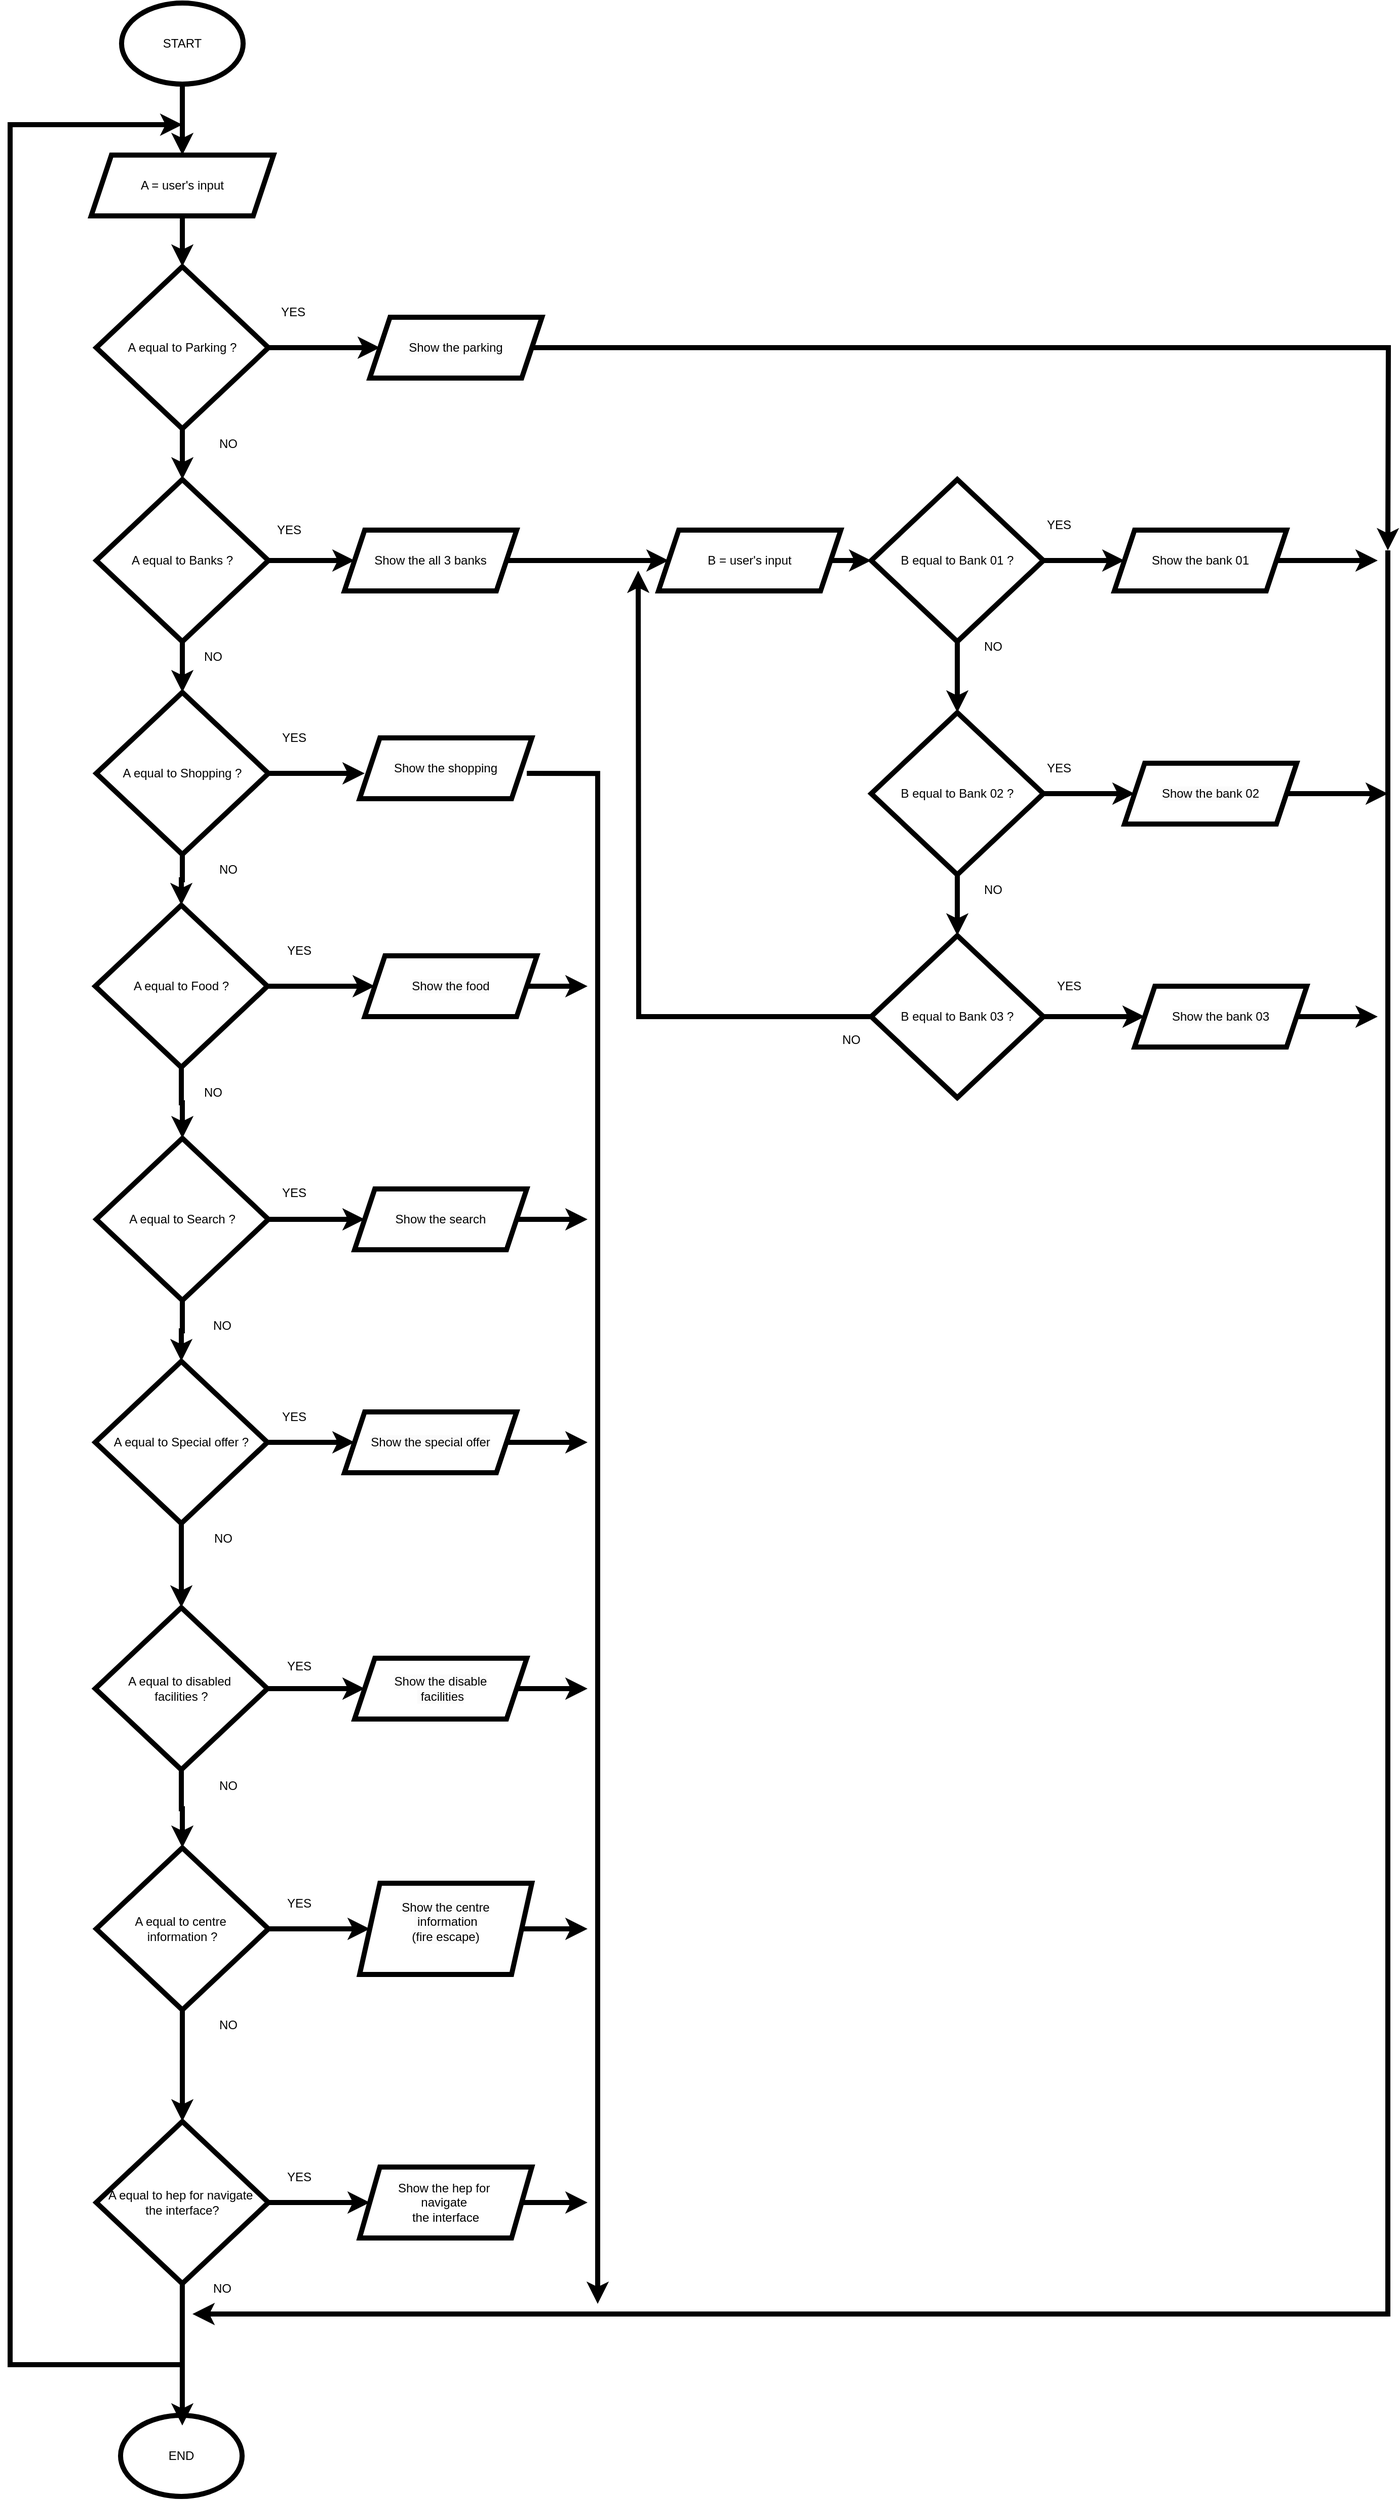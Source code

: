 <mxfile version="24.0.6" type="github">
  <diagram name="Page-1" id="54abHpsBx1MUxmCIntNi">
    <mxGraphModel dx="954" dy="647" grid="1" gridSize="10" guides="1" tooltips="1" connect="1" arrows="1" fold="1" page="1" pageScale="1" pageWidth="827" pageHeight="1169" background="none" math="0" shadow="0">
      <root>
        <mxCell id="0" />
        <mxCell id="1" parent="0" />
        <mxCell id="rprFtFXYVu3TwJJrtUgA-2" value="" style="edgeStyle=orthogonalEdgeStyle;rounded=0;orthogonalLoop=1;jettySize=auto;html=1;strokeWidth=5;" parent="1" source="0LEc49pKC0QH5-o2GT1_-1" target="rprFtFXYVu3TwJJrtUgA-1" edge="1">
          <mxGeometry relative="1" as="geometry" />
        </mxCell>
        <mxCell id="0LEc49pKC0QH5-o2GT1_-1" value="START" style="ellipse;whiteSpace=wrap;html=1;strokeWidth=5;" parent="1" vertex="1">
          <mxGeometry x="270" y="10" width="120" height="80" as="geometry" />
        </mxCell>
        <mxCell id="rprFtFXYVu3TwJJrtUgA-4" value="" style="edgeStyle=orthogonalEdgeStyle;rounded=0;orthogonalLoop=1;jettySize=auto;html=1;strokeWidth=5;" parent="1" source="rprFtFXYVu3TwJJrtUgA-1" target="rprFtFXYVu3TwJJrtUgA-3" edge="1">
          <mxGeometry relative="1" as="geometry" />
        </mxCell>
        <mxCell id="rprFtFXYVu3TwJJrtUgA-1" value="A = user&#39;s input" style="shape=parallelogram;perimeter=parallelogramPerimeter;whiteSpace=wrap;html=1;fixedSize=1;strokeWidth=5;" parent="1" vertex="1">
          <mxGeometry x="240" y="160" width="180" height="60" as="geometry" />
        </mxCell>
        <mxCell id="rprFtFXYVu3TwJJrtUgA-17" value="" style="edgeStyle=orthogonalEdgeStyle;rounded=0;orthogonalLoop=1;jettySize=auto;html=1;strokeWidth=5;" parent="1" source="rprFtFXYVu3TwJJrtUgA-3" target="rprFtFXYVu3TwJJrtUgA-5" edge="1">
          <mxGeometry relative="1" as="geometry" />
        </mxCell>
        <mxCell id="rprFtFXYVu3TwJJrtUgA-109" value="" style="edgeStyle=orthogonalEdgeStyle;rounded=0;orthogonalLoop=1;jettySize=auto;html=1;strokeWidth=5;" parent="1" source="rprFtFXYVu3TwJJrtUgA-3" target="rprFtFXYVu3TwJJrtUgA-108" edge="1">
          <mxGeometry relative="1" as="geometry" />
        </mxCell>
        <mxCell id="rprFtFXYVu3TwJJrtUgA-3" value="A equal to Parking ?" style="rhombus;whiteSpace=wrap;html=1;direction=west;strokeWidth=5;" parent="1" vertex="1">
          <mxGeometry x="245" y="270" width="170" height="160" as="geometry" />
        </mxCell>
        <mxCell id="rprFtFXYVu3TwJJrtUgA-18" value="" style="edgeStyle=orthogonalEdgeStyle;rounded=0;orthogonalLoop=1;jettySize=auto;html=1;strokeWidth=5;" parent="1" source="rprFtFXYVu3TwJJrtUgA-5" target="rprFtFXYVu3TwJJrtUgA-6" edge="1">
          <mxGeometry relative="1" as="geometry" />
        </mxCell>
        <mxCell id="rprFtFXYVu3TwJJrtUgA-114" style="edgeStyle=orthogonalEdgeStyle;rounded=0;orthogonalLoop=1;jettySize=auto;html=1;entryX=0;entryY=0.5;entryDx=0;entryDy=0;strokeWidth=5;" parent="1" source="rprFtFXYVu3TwJJrtUgA-5" target="rprFtFXYVu3TwJJrtUgA-113" edge="1">
          <mxGeometry relative="1" as="geometry" />
        </mxCell>
        <mxCell id="rprFtFXYVu3TwJJrtUgA-5" value="A equal to Banks ?" style="rhombus;whiteSpace=wrap;html=1;direction=west;strokeWidth=5;" parent="1" vertex="1">
          <mxGeometry x="245" y="480" width="170" height="160" as="geometry" />
        </mxCell>
        <mxCell id="rprFtFXYVu3TwJJrtUgA-25" value="" style="edgeStyle=orthogonalEdgeStyle;rounded=0;orthogonalLoop=1;jettySize=auto;html=1;strokeWidth=5;" parent="1" source="rprFtFXYVu3TwJJrtUgA-6" target="rprFtFXYVu3TwJJrtUgA-7" edge="1">
          <mxGeometry relative="1" as="geometry" />
        </mxCell>
        <mxCell id="rprFtFXYVu3TwJJrtUgA-64" style="edgeStyle=orthogonalEdgeStyle;rounded=0;orthogonalLoop=1;jettySize=auto;html=1;entryX=0;entryY=0.5;entryDx=0;entryDy=0;strokeWidth=5;" parent="1" source="rprFtFXYVu3TwJJrtUgA-6" edge="1">
          <mxGeometry relative="1" as="geometry">
            <mxPoint x="510" y="770.0" as="targetPoint" />
          </mxGeometry>
        </mxCell>
        <mxCell id="rprFtFXYVu3TwJJrtUgA-6" value="A equal to Shopping ?" style="rhombus;whiteSpace=wrap;html=1;direction=west;strokeWidth=5;" parent="1" vertex="1">
          <mxGeometry x="245" y="690" width="170" height="160" as="geometry" />
        </mxCell>
        <mxCell id="rprFtFXYVu3TwJJrtUgA-31" value="" style="edgeStyle=orthogonalEdgeStyle;rounded=0;orthogonalLoop=1;jettySize=auto;html=1;strokeWidth=5;" parent="1" source="rprFtFXYVu3TwJJrtUgA-7" target="rprFtFXYVu3TwJJrtUgA-8" edge="1">
          <mxGeometry relative="1" as="geometry" />
        </mxCell>
        <mxCell id="rprFtFXYVu3TwJJrtUgA-123" value="" style="edgeStyle=orthogonalEdgeStyle;rounded=0;orthogonalLoop=1;jettySize=auto;html=1;strokeWidth=5;" parent="1" source="rprFtFXYVu3TwJJrtUgA-7" target="rprFtFXYVu3TwJJrtUgA-117" edge="1">
          <mxGeometry relative="1" as="geometry" />
        </mxCell>
        <mxCell id="rprFtFXYVu3TwJJrtUgA-7" value="A equal to Food ?" style="rhombus;whiteSpace=wrap;html=1;direction=west;strokeWidth=5;" parent="1" vertex="1">
          <mxGeometry x="244" y="900" width="170" height="160" as="geometry" />
        </mxCell>
        <mxCell id="rprFtFXYVu3TwJJrtUgA-30" style="edgeStyle=orthogonalEdgeStyle;rounded=0;orthogonalLoop=1;jettySize=auto;html=1;strokeWidth=5;" parent="1" source="rprFtFXYVu3TwJJrtUgA-8" target="rprFtFXYVu3TwJJrtUgA-9" edge="1">
          <mxGeometry relative="1" as="geometry" />
        </mxCell>
        <mxCell id="rprFtFXYVu3TwJJrtUgA-125" style="edgeStyle=orthogonalEdgeStyle;rounded=0;orthogonalLoop=1;jettySize=auto;html=1;entryX=0;entryY=0.5;entryDx=0;entryDy=0;strokeWidth=5;" parent="1" source="rprFtFXYVu3TwJJrtUgA-8" target="rprFtFXYVu3TwJJrtUgA-118" edge="1">
          <mxGeometry relative="1" as="geometry" />
        </mxCell>
        <mxCell id="rprFtFXYVu3TwJJrtUgA-8" value="A equal to Search ?" style="rhombus;whiteSpace=wrap;html=1;direction=east;strokeWidth=5;" parent="1" vertex="1">
          <mxGeometry x="245" y="1130" width="170" height="160" as="geometry" />
        </mxCell>
        <mxCell id="rprFtFXYVu3TwJJrtUgA-26" value="" style="edgeStyle=orthogonalEdgeStyle;rounded=0;orthogonalLoop=1;jettySize=auto;html=1;strokeWidth=5;" parent="1" source="rprFtFXYVu3TwJJrtUgA-9" target="rprFtFXYVu3TwJJrtUgA-10" edge="1">
          <mxGeometry relative="1" as="geometry" />
        </mxCell>
        <mxCell id="rprFtFXYVu3TwJJrtUgA-126" style="edgeStyle=orthogonalEdgeStyle;rounded=0;orthogonalLoop=1;jettySize=auto;html=1;entryX=0;entryY=0.5;entryDx=0;entryDy=0;strokeWidth=5;" parent="1" source="rprFtFXYVu3TwJJrtUgA-9" target="rprFtFXYVu3TwJJrtUgA-119" edge="1">
          <mxGeometry relative="1" as="geometry" />
        </mxCell>
        <mxCell id="rprFtFXYVu3TwJJrtUgA-9" value="A equal to Special offer ?" style="rhombus;whiteSpace=wrap;html=1;direction=west;strokeWidth=5;" parent="1" vertex="1">
          <mxGeometry x="244" y="1350" width="170" height="160" as="geometry" />
        </mxCell>
        <mxCell id="rprFtFXYVu3TwJJrtUgA-27" value="" style="edgeStyle=orthogonalEdgeStyle;rounded=0;orthogonalLoop=1;jettySize=auto;html=1;strokeWidth=5;" parent="1" source="rprFtFXYVu3TwJJrtUgA-10" target="rprFtFXYVu3TwJJrtUgA-11" edge="1">
          <mxGeometry relative="1" as="geometry" />
        </mxCell>
        <mxCell id="rprFtFXYVu3TwJJrtUgA-127" style="edgeStyle=orthogonalEdgeStyle;rounded=0;orthogonalLoop=1;jettySize=auto;html=1;entryX=0;entryY=0.5;entryDx=0;entryDy=0;strokeWidth=5;" parent="1" source="rprFtFXYVu3TwJJrtUgA-10" target="rprFtFXYVu3TwJJrtUgA-120" edge="1">
          <mxGeometry relative="1" as="geometry" />
        </mxCell>
        <mxCell id="rprFtFXYVu3TwJJrtUgA-10" value="A equal to disabled&amp;nbsp;&lt;div&gt;facilities ?&lt;/div&gt;" style="rhombus;whiteSpace=wrap;html=1;direction=west;strokeWidth=5;" parent="1" vertex="1">
          <mxGeometry x="244" y="1593" width="170" height="160" as="geometry" />
        </mxCell>
        <mxCell id="rprFtFXYVu3TwJJrtUgA-28" value="" style="edgeStyle=orthogonalEdgeStyle;rounded=0;orthogonalLoop=1;jettySize=auto;html=1;strokeWidth=5;" parent="1" source="rprFtFXYVu3TwJJrtUgA-11" target="rprFtFXYVu3TwJJrtUgA-12" edge="1">
          <mxGeometry relative="1" as="geometry" />
        </mxCell>
        <mxCell id="rprFtFXYVu3TwJJrtUgA-128" style="edgeStyle=orthogonalEdgeStyle;rounded=0;orthogonalLoop=1;jettySize=auto;html=1;entryX=0;entryY=0.5;entryDx=0;entryDy=0;strokeWidth=5;" parent="1" source="rprFtFXYVu3TwJJrtUgA-11" target="rprFtFXYVu3TwJJrtUgA-121" edge="1">
          <mxGeometry relative="1" as="geometry" />
        </mxCell>
        <mxCell id="rprFtFXYVu3TwJJrtUgA-11" value="A equal to centre&amp;nbsp;&lt;div&gt;information ?&lt;/div&gt;" style="rhombus;whiteSpace=wrap;html=1;direction=west;strokeWidth=5;" parent="1" vertex="1">
          <mxGeometry x="245" y="1830" width="170" height="160" as="geometry" />
        </mxCell>
        <mxCell id="rprFtFXYVu3TwJJrtUgA-129" style="edgeStyle=orthogonalEdgeStyle;rounded=0;orthogonalLoop=1;jettySize=auto;html=1;entryX=0;entryY=0.5;entryDx=0;entryDy=0;strokeWidth=5;" parent="1" source="rprFtFXYVu3TwJJrtUgA-12" target="rprFtFXYVu3TwJJrtUgA-122" edge="1">
          <mxGeometry relative="1" as="geometry" />
        </mxCell>
        <mxCell id="rprFtFXYVu3TwJJrtUgA-12" value="A equal to hep for navigate&amp;nbsp;&lt;div&gt;the interface?&lt;/div&gt;" style="rhombus;whiteSpace=wrap;html=1;direction=west;strokeWidth=5;" parent="1" vertex="1">
          <mxGeometry x="245" y="2100" width="170" height="160" as="geometry" />
        </mxCell>
        <mxCell id="rprFtFXYVu3TwJJrtUgA-15" value="YES" style="text;html=1;align=center;verticalAlign=middle;resizable=0;points=[];autosize=1;strokeColor=none;fillColor=none;strokeWidth=5;" parent="1" vertex="1">
          <mxGeometry x="410" y="515" width="50" height="30" as="geometry" />
        </mxCell>
        <mxCell id="rprFtFXYVu3TwJJrtUgA-16" value="YES" style="text;html=1;align=center;verticalAlign=middle;resizable=0;points=[];autosize=1;strokeColor=none;fillColor=none;strokeWidth=5;" parent="1" vertex="1">
          <mxGeometry x="415" y="720" width="50" height="30" as="geometry" />
        </mxCell>
        <mxCell id="rprFtFXYVu3TwJJrtUgA-19" value="NO" style="text;html=1;align=center;verticalAlign=middle;resizable=0;points=[];autosize=1;strokeColor=none;fillColor=none;strokeWidth=5;" parent="1" vertex="1">
          <mxGeometry x="355" y="430" width="40" height="30" as="geometry" />
        </mxCell>
        <mxCell id="rprFtFXYVu3TwJJrtUgA-20" value="YES" style="text;html=1;align=center;verticalAlign=middle;resizable=0;points=[];autosize=1;strokeColor=none;fillColor=none;strokeWidth=5;" parent="1" vertex="1">
          <mxGeometry x="414" y="300" width="50" height="30" as="geometry" />
        </mxCell>
        <mxCell id="rprFtFXYVu3TwJJrtUgA-33" value="" style="edgeStyle=orthogonalEdgeStyle;rounded=0;orthogonalLoop=1;jettySize=auto;html=1;strokeWidth=5;" parent="1" source="rprFtFXYVu3TwJJrtUgA-23" target="rprFtFXYVu3TwJJrtUgA-32" edge="1">
          <mxGeometry relative="1" as="geometry" />
        </mxCell>
        <mxCell id="rprFtFXYVu3TwJJrtUgA-23" value="B = user&#39;s input" style="shape=parallelogram;perimeter=parallelogramPerimeter;whiteSpace=wrap;html=1;fixedSize=1;strokeWidth=5;" parent="1" vertex="1">
          <mxGeometry x="800" y="530" width="180" height="60" as="geometry" />
        </mxCell>
        <mxCell id="rprFtFXYVu3TwJJrtUgA-36" value="" style="edgeStyle=orthogonalEdgeStyle;rounded=0;orthogonalLoop=1;jettySize=auto;html=1;strokeWidth=5;" parent="1" source="rprFtFXYVu3TwJJrtUgA-32" target="rprFtFXYVu3TwJJrtUgA-34" edge="1">
          <mxGeometry relative="1" as="geometry" />
        </mxCell>
        <mxCell id="rprFtFXYVu3TwJJrtUgA-140" style="edgeStyle=orthogonalEdgeStyle;rounded=0;orthogonalLoop=1;jettySize=auto;html=1;strokeWidth=5;" parent="1" source="rprFtFXYVu3TwJJrtUgA-32" target="rprFtFXYVu3TwJJrtUgA-137" edge="1">
          <mxGeometry relative="1" as="geometry" />
        </mxCell>
        <mxCell id="rprFtFXYVu3TwJJrtUgA-32" value="B equal to Bank 01 ?" style="rhombus;whiteSpace=wrap;html=1;direction=west;strokeWidth=5;" parent="1" vertex="1">
          <mxGeometry x="1010" y="480" width="170" height="160" as="geometry" />
        </mxCell>
        <mxCell id="rprFtFXYVu3TwJJrtUgA-37" value="" style="edgeStyle=orthogonalEdgeStyle;rounded=0;orthogonalLoop=1;jettySize=auto;html=1;strokeWidth=5;" parent="1" source="rprFtFXYVu3TwJJrtUgA-34" target="rprFtFXYVu3TwJJrtUgA-35" edge="1">
          <mxGeometry relative="1" as="geometry" />
        </mxCell>
        <mxCell id="rprFtFXYVu3TwJJrtUgA-142" style="edgeStyle=orthogonalEdgeStyle;rounded=0;orthogonalLoop=1;jettySize=auto;html=1;entryX=0;entryY=0.5;entryDx=0;entryDy=0;strokeWidth=5;" parent="1" source="rprFtFXYVu3TwJJrtUgA-34" target="rprFtFXYVu3TwJJrtUgA-138" edge="1">
          <mxGeometry relative="1" as="geometry" />
        </mxCell>
        <mxCell id="rprFtFXYVu3TwJJrtUgA-34" value="B equal to Bank 02 ?" style="rhombus;whiteSpace=wrap;html=1;direction=west;strokeWidth=5;" parent="1" vertex="1">
          <mxGeometry x="1010" y="710" width="170" height="160" as="geometry" />
        </mxCell>
        <mxCell id="rprFtFXYVu3TwJJrtUgA-62" style="edgeStyle=orthogonalEdgeStyle;rounded=0;orthogonalLoop=1;jettySize=auto;html=1;strokeWidth=5;" parent="1" source="rprFtFXYVu3TwJJrtUgA-35" edge="1">
          <mxGeometry relative="1" as="geometry">
            <mxPoint x="780" y="570" as="targetPoint" />
          </mxGeometry>
        </mxCell>
        <mxCell id="rprFtFXYVu3TwJJrtUgA-144" style="edgeStyle=orthogonalEdgeStyle;rounded=0;orthogonalLoop=1;jettySize=auto;html=1;entryX=0;entryY=0.5;entryDx=0;entryDy=0;strokeWidth=5;" parent="1" source="rprFtFXYVu3TwJJrtUgA-35" target="rprFtFXYVu3TwJJrtUgA-139" edge="1">
          <mxGeometry relative="1" as="geometry" />
        </mxCell>
        <mxCell id="rprFtFXYVu3TwJJrtUgA-35" value="B equal to Bank 03 ?" style="rhombus;whiteSpace=wrap;html=1;direction=west;strokeWidth=5;" parent="1" vertex="1">
          <mxGeometry x="1010" y="930" width="170" height="160" as="geometry" />
        </mxCell>
        <mxCell id="rprFtFXYVu3TwJJrtUgA-45" value="END" style="ellipse;whiteSpace=wrap;html=1;strokeWidth=5;" parent="1" vertex="1">
          <mxGeometry x="269" y="2390" width="120" height="80" as="geometry" />
        </mxCell>
        <mxCell id="rprFtFXYVu3TwJJrtUgA-53" style="edgeStyle=orthogonalEdgeStyle;rounded=0;orthogonalLoop=1;jettySize=auto;html=1;entryX=0.508;entryY=0.125;entryDx=0;entryDy=0;entryPerimeter=0;strokeWidth=5;" parent="1" source="rprFtFXYVu3TwJJrtUgA-12" target="rprFtFXYVu3TwJJrtUgA-45" edge="1">
          <mxGeometry relative="1" as="geometry" />
        </mxCell>
        <mxCell id="rprFtFXYVu3TwJJrtUgA-55" value="" style="endArrow=classic;html=1;rounded=0;strokeWidth=5;" parent="1" edge="1">
          <mxGeometry width="50" height="50" relative="1" as="geometry">
            <mxPoint x="330" y="2340" as="sourcePoint" />
            <mxPoint x="330" y="130" as="targetPoint" />
            <Array as="points">
              <mxPoint x="160" y="2340" />
              <mxPoint x="160" y="130" />
            </Array>
          </mxGeometry>
        </mxCell>
        <mxCell id="rprFtFXYVu3TwJJrtUgA-56" value="" style="endArrow=classic;html=1;rounded=0;strokeWidth=5;" parent="1" edge="1">
          <mxGeometry width="50" height="50" relative="1" as="geometry">
            <mxPoint x="1520" y="550" as="sourcePoint" />
            <mxPoint x="340" y="2290" as="targetPoint" />
            <Array as="points">
              <mxPoint x="1520" y="2290" />
            </Array>
          </mxGeometry>
        </mxCell>
        <mxCell id="rprFtFXYVu3TwJJrtUgA-77" style="edgeStyle=orthogonalEdgeStyle;rounded=0;orthogonalLoop=1;jettySize=auto;html=1;strokeWidth=5;" parent="1" edge="1">
          <mxGeometry relative="1" as="geometry">
            <mxPoint x="740" y="2280" as="targetPoint" />
            <mxPoint x="670" y="770.053" as="sourcePoint" />
            <Array as="points">
              <mxPoint x="740" y="770" />
              <mxPoint x="740" y="2280" />
            </Array>
          </mxGeometry>
        </mxCell>
        <mxCell id="rprFtFXYVu3TwJJrtUgA-87" value="YES" style="text;html=1;align=center;verticalAlign=middle;resizable=0;points=[];autosize=1;strokeColor=none;fillColor=none;strokeWidth=5;" parent="1" vertex="1">
          <mxGeometry x="420" y="930" width="50" height="30" as="geometry" />
        </mxCell>
        <mxCell id="rprFtFXYVu3TwJJrtUgA-88" value="YES" style="text;html=1;align=center;verticalAlign=middle;resizable=0;points=[];autosize=1;strokeColor=none;fillColor=none;strokeWidth=5;" parent="1" vertex="1">
          <mxGeometry x="415" y="1169" width="50" height="30" as="geometry" />
        </mxCell>
        <mxCell id="rprFtFXYVu3TwJJrtUgA-89" value="YES" style="text;html=1;align=center;verticalAlign=middle;resizable=0;points=[];autosize=1;strokeColor=none;fillColor=none;strokeWidth=5;" parent="1" vertex="1">
          <mxGeometry x="415" y="1390" width="50" height="30" as="geometry" />
        </mxCell>
        <mxCell id="rprFtFXYVu3TwJJrtUgA-90" value="YES" style="text;html=1;align=center;verticalAlign=middle;resizable=0;points=[];autosize=1;strokeColor=none;fillColor=none;strokeWidth=5;" parent="1" vertex="1">
          <mxGeometry x="420" y="1635.5" width="50" height="30" as="geometry" />
        </mxCell>
        <mxCell id="rprFtFXYVu3TwJJrtUgA-91" value="YES" style="text;html=1;align=center;verticalAlign=middle;resizable=0;points=[];autosize=1;strokeColor=none;fillColor=none;strokeWidth=5;" parent="1" vertex="1">
          <mxGeometry x="420" y="2140" width="50" height="30" as="geometry" />
        </mxCell>
        <mxCell id="rprFtFXYVu3TwJJrtUgA-92" value="YES" style="text;html=1;align=center;verticalAlign=middle;resizable=0;points=[];autosize=1;strokeColor=none;fillColor=none;strokeWidth=5;" parent="1" vertex="1">
          <mxGeometry x="420" y="1870" width="50" height="30" as="geometry" />
        </mxCell>
        <mxCell id="rprFtFXYVu3TwJJrtUgA-93" value="NO" style="text;html=1;align=center;verticalAlign=middle;resizable=0;points=[];autosize=1;strokeColor=none;fillColor=none;strokeWidth=5;" parent="1" vertex="1">
          <mxGeometry x="340" y="640" width="40" height="30" as="geometry" />
        </mxCell>
        <mxCell id="rprFtFXYVu3TwJJrtUgA-94" value="NO" style="text;html=1;align=center;verticalAlign=middle;resizable=0;points=[];autosize=1;strokeColor=none;fillColor=none;strokeWidth=5;" parent="1" vertex="1">
          <mxGeometry x="355" y="850" width="40" height="30" as="geometry" />
        </mxCell>
        <mxCell id="rprFtFXYVu3TwJJrtUgA-95" value="NO" style="text;html=1;align=center;verticalAlign=middle;resizable=0;points=[];autosize=1;strokeColor=none;fillColor=none;strokeWidth=5;" parent="1" vertex="1">
          <mxGeometry x="340" y="1070" width="40" height="30" as="geometry" />
        </mxCell>
        <mxCell id="rprFtFXYVu3TwJJrtUgA-96" value="NO" style="text;html=1;align=center;verticalAlign=middle;resizable=0;points=[];autosize=1;strokeColor=none;fillColor=none;strokeWidth=5;" parent="1" vertex="1">
          <mxGeometry x="349" y="1300" width="40" height="30" as="geometry" />
        </mxCell>
        <mxCell id="rprFtFXYVu3TwJJrtUgA-97" value="NO" style="text;html=1;align=center;verticalAlign=middle;resizable=0;points=[];autosize=1;strokeColor=none;fillColor=none;strokeWidth=5;" parent="1" vertex="1">
          <mxGeometry x="350" y="1510" width="40" height="30" as="geometry" />
        </mxCell>
        <mxCell id="rprFtFXYVu3TwJJrtUgA-98" value="NO" style="text;html=1;align=center;verticalAlign=middle;resizable=0;points=[];autosize=1;strokeColor=none;fillColor=none;strokeWidth=5;" parent="1" vertex="1">
          <mxGeometry x="355" y="1754" width="40" height="30" as="geometry" />
        </mxCell>
        <mxCell id="rprFtFXYVu3TwJJrtUgA-99" value="NO" style="text;html=1;align=center;verticalAlign=middle;resizable=0;points=[];autosize=1;strokeColor=none;fillColor=none;strokeWidth=5;" parent="1" vertex="1">
          <mxGeometry x="355" y="1990" width="40" height="30" as="geometry" />
        </mxCell>
        <mxCell id="rprFtFXYVu3TwJJrtUgA-100" value="NO" style="text;html=1;align=center;verticalAlign=middle;resizable=0;points=[];autosize=1;strokeColor=none;fillColor=none;strokeWidth=5;" parent="1" vertex="1">
          <mxGeometry x="349" y="2250" width="40" height="30" as="geometry" />
        </mxCell>
        <mxCell id="rprFtFXYVu3TwJJrtUgA-101" value="YES" style="text;html=1;align=center;verticalAlign=middle;resizable=0;points=[];autosize=1;strokeColor=none;fillColor=none;strokeWidth=5;" parent="1" vertex="1">
          <mxGeometry x="1170" y="510" width="50" height="30" as="geometry" />
        </mxCell>
        <mxCell id="rprFtFXYVu3TwJJrtUgA-102" value="YES" style="text;html=1;align=center;verticalAlign=middle;resizable=0;points=[];autosize=1;strokeColor=none;fillColor=none;strokeWidth=5;" parent="1" vertex="1">
          <mxGeometry x="1170" y="750" width="50" height="30" as="geometry" />
        </mxCell>
        <mxCell id="rprFtFXYVu3TwJJrtUgA-103" value="YES" style="text;html=1;align=center;verticalAlign=middle;resizable=0;points=[];autosize=1;strokeColor=none;fillColor=none;strokeWidth=5;" parent="1" vertex="1">
          <mxGeometry x="1180" y="965" width="50" height="30" as="geometry" />
        </mxCell>
        <mxCell id="rprFtFXYVu3TwJJrtUgA-104" value="NO" style="text;html=1;align=center;verticalAlign=middle;resizable=0;points=[];autosize=1;strokeColor=none;fillColor=none;strokeWidth=5;" parent="1" vertex="1">
          <mxGeometry x="1110" y="630" width="40" height="30" as="geometry" />
        </mxCell>
        <mxCell id="rprFtFXYVu3TwJJrtUgA-105" value="NO" style="text;html=1;align=center;verticalAlign=middle;resizable=0;points=[];autosize=1;strokeColor=none;fillColor=none;strokeWidth=5;" parent="1" vertex="1">
          <mxGeometry x="1110" y="870" width="40" height="30" as="geometry" />
        </mxCell>
        <mxCell id="rprFtFXYVu3TwJJrtUgA-106" value="NO" style="text;html=1;align=center;verticalAlign=middle;resizable=0;points=[];autosize=1;strokeColor=none;fillColor=none;strokeWidth=5;" parent="1" vertex="1">
          <mxGeometry x="970" y="1017.5" width="40" height="30" as="geometry" />
        </mxCell>
        <mxCell id="rprFtFXYVu3TwJJrtUgA-110" style="edgeStyle=orthogonalEdgeStyle;rounded=0;orthogonalLoop=1;jettySize=auto;html=1;strokeWidth=5;" parent="1" source="rprFtFXYVu3TwJJrtUgA-108" edge="1">
          <mxGeometry relative="1" as="geometry">
            <mxPoint x="1520" y="550" as="targetPoint" />
          </mxGeometry>
        </mxCell>
        <mxCell id="rprFtFXYVu3TwJJrtUgA-108" value="&lt;span style=&quot;caret-color: rgb(0, 0, 0); color: rgb(0, 0, 0); font-family: Helvetica; font-size: 12px; font-style: normal; font-variant-caps: normal; font-weight: 400; letter-spacing: normal; orphans: auto; text-align: center; text-indent: 0px; text-transform: none; white-space: normal; widows: auto; word-spacing: 0px; -webkit-text-stroke-width: 0px; background-color: rgb(251, 251, 251); text-decoration: none; display: inline !important; float: none;&quot;&gt;Show the parking&lt;/span&gt;" style="shape=parallelogram;perimeter=parallelogramPerimeter;whiteSpace=wrap;html=1;fixedSize=1;strokeWidth=5;" parent="1" vertex="1">
          <mxGeometry x="515" y="320" width="170" height="60" as="geometry" />
        </mxCell>
        <mxCell id="rprFtFXYVu3TwJJrtUgA-115" style="edgeStyle=orthogonalEdgeStyle;rounded=0;orthogonalLoop=1;jettySize=auto;html=1;entryX=0;entryY=0.5;entryDx=0;entryDy=0;strokeWidth=5;" parent="1" source="rprFtFXYVu3TwJJrtUgA-113" target="rprFtFXYVu3TwJJrtUgA-23" edge="1">
          <mxGeometry relative="1" as="geometry" />
        </mxCell>
        <mxCell id="rprFtFXYVu3TwJJrtUgA-113" value="&lt;span style=&quot;caret-color: rgb(0, 0, 0); color: rgb(0, 0, 0); font-family: Helvetica; font-size: 12px; font-style: normal; font-variant-caps: normal; font-weight: 400; letter-spacing: normal; orphans: auto; text-align: center; text-indent: 0px; text-transform: none; white-space: normal; widows: auto; word-spacing: 0px; -webkit-text-stroke-width: 0px; background-color: rgb(251, 251, 251); text-decoration: none; display: inline !important; float: none;&quot;&gt;Show the all 3 banks&lt;/span&gt;" style="shape=parallelogram;perimeter=parallelogramPerimeter;whiteSpace=wrap;html=1;fixedSize=1;strokeWidth=5;" parent="1" vertex="1">
          <mxGeometry x="490" y="530" width="170" height="60" as="geometry" />
        </mxCell>
        <mxCell id="rprFtFXYVu3TwJJrtUgA-116" value="&lt;span style=&quot;caret-color: rgb(0, 0, 0); color: rgb(0, 0, 0); font-family: Helvetica; font-size: 12px; font-style: normal; font-variant-caps: normal; font-weight: 400; letter-spacing: normal; orphans: auto; text-align: center; text-indent: 0px; text-transform: none; white-space: normal; widows: auto; word-spacing: 0px; -webkit-text-stroke-width: 0px; background-color: rgb(251, 251, 251); text-decoration: none; display: inline !important; float: none;&quot;&gt;Show the shopping&lt;/span&gt;" style="shape=parallelogram;perimeter=parallelogramPerimeter;whiteSpace=wrap;html=1;fixedSize=1;strokeWidth=5;" parent="1" vertex="1">
          <mxGeometry x="505" y="735" width="170" height="60" as="geometry" />
        </mxCell>
        <mxCell id="rprFtFXYVu3TwJJrtUgA-124" style="edgeStyle=orthogonalEdgeStyle;rounded=0;orthogonalLoop=1;jettySize=auto;html=1;strokeWidth=5;" parent="1" source="rprFtFXYVu3TwJJrtUgA-117" edge="1">
          <mxGeometry relative="1" as="geometry">
            <mxPoint x="730" y="980" as="targetPoint" />
          </mxGeometry>
        </mxCell>
        <mxCell id="rprFtFXYVu3TwJJrtUgA-117" value="&lt;span style=&quot;caret-color: rgb(0, 0, 0); color: rgb(0, 0, 0); font-family: Helvetica; font-size: 12px; font-style: normal; font-variant-caps: normal; font-weight: 400; letter-spacing: normal; orphans: auto; text-align: center; text-indent: 0px; text-transform: none; white-space: normal; widows: auto; word-spacing: 0px; -webkit-text-stroke-width: 0px; background-color: rgb(251, 251, 251); text-decoration: none; display: inline !important; float: none;&quot;&gt;Show the food&lt;/span&gt;" style="shape=parallelogram;perimeter=parallelogramPerimeter;whiteSpace=wrap;html=1;fixedSize=1;strokeWidth=5;" parent="1" vertex="1">
          <mxGeometry x="510" y="950" width="170" height="60" as="geometry" />
        </mxCell>
        <mxCell id="rprFtFXYVu3TwJJrtUgA-130" style="edgeStyle=orthogonalEdgeStyle;rounded=0;orthogonalLoop=1;jettySize=auto;html=1;strokeWidth=5;" parent="1" source="rprFtFXYVu3TwJJrtUgA-118" edge="1">
          <mxGeometry relative="1" as="geometry">
            <mxPoint x="730" y="1210" as="targetPoint" />
          </mxGeometry>
        </mxCell>
        <mxCell id="rprFtFXYVu3TwJJrtUgA-118" value="&lt;span style=&quot;caret-color: rgb(0, 0, 0); color: rgb(0, 0, 0); font-family: Helvetica; font-size: 12px; font-style: normal; font-variant-caps: normal; font-weight: 400; letter-spacing: normal; orphans: auto; text-align: center; text-indent: 0px; text-transform: none; white-space: normal; widows: auto; word-spacing: 0px; -webkit-text-stroke-width: 0px; background-color: rgb(251, 251, 251); text-decoration: none; display: inline !important; float: none;&quot;&gt;Show the search&lt;/span&gt;" style="shape=parallelogram;perimeter=parallelogramPerimeter;whiteSpace=wrap;html=1;fixedSize=1;strokeWidth=5;" parent="1" vertex="1">
          <mxGeometry x="500" y="1180" width="170" height="60" as="geometry" />
        </mxCell>
        <mxCell id="rprFtFXYVu3TwJJrtUgA-131" style="edgeStyle=orthogonalEdgeStyle;rounded=0;orthogonalLoop=1;jettySize=auto;html=1;strokeWidth=5;" parent="1" source="rprFtFXYVu3TwJJrtUgA-119" edge="1">
          <mxGeometry relative="1" as="geometry">
            <mxPoint x="730" y="1430" as="targetPoint" />
          </mxGeometry>
        </mxCell>
        <mxCell id="rprFtFXYVu3TwJJrtUgA-119" value="&lt;span style=&quot;caret-color: rgb(0, 0, 0); color: rgb(0, 0, 0); font-family: Helvetica; font-size: 12px; font-style: normal; font-variant-caps: normal; font-weight: 400; letter-spacing: normal; orphans: auto; text-align: center; text-indent: 0px; text-transform: none; white-space: normal; widows: auto; word-spacing: 0px; -webkit-text-stroke-width: 0px; background-color: rgb(251, 251, 251); text-decoration: none; display: inline !important; float: none;&quot;&gt;Show the special offer&lt;/span&gt;" style="shape=parallelogram;perimeter=parallelogramPerimeter;whiteSpace=wrap;html=1;fixedSize=1;strokeWidth=5;" parent="1" vertex="1">
          <mxGeometry x="490" y="1400" width="170" height="60" as="geometry" />
        </mxCell>
        <mxCell id="rprFtFXYVu3TwJJrtUgA-132" style="edgeStyle=orthogonalEdgeStyle;rounded=0;orthogonalLoop=1;jettySize=auto;html=1;strokeWidth=5;" parent="1" source="rprFtFXYVu3TwJJrtUgA-120" edge="1">
          <mxGeometry relative="1" as="geometry">
            <mxPoint x="730" y="1673" as="targetPoint" />
          </mxGeometry>
        </mxCell>
        <mxCell id="rprFtFXYVu3TwJJrtUgA-120" value="&lt;span style=&quot;caret-color: rgb(0, 0, 0); color: rgb(0, 0, 0); font-family: Helvetica; font-size: 12px; font-style: normal; font-variant-caps: normal; font-weight: 400; letter-spacing: normal; orphans: auto; text-align: center; text-indent: 0px; text-transform: none; white-space: normal; widows: auto; word-spacing: 0px; -webkit-text-stroke-width: 0px; background-color: rgb(251, 251, 251); text-decoration: none; display: inline !important; float: none;&quot;&gt;Show the disable&lt;/span&gt;&lt;div&gt;&lt;span style=&quot;caret-color: rgb(0, 0, 0); color: rgb(0, 0, 0); font-family: Helvetica; font-size: 12px; font-style: normal; font-variant-caps: normal; font-weight: 400; letter-spacing: normal; orphans: auto; text-align: center; text-indent: 0px; text-transform: none; white-space: normal; widows: auto; word-spacing: 0px; -webkit-text-stroke-width: 0px; background-color: rgb(251, 251, 251); text-decoration: none; display: inline !important; float: none;&quot;&gt;&amp;nbsp;facilities&lt;/span&gt;&lt;/div&gt;" style="shape=parallelogram;perimeter=parallelogramPerimeter;whiteSpace=wrap;html=1;fixedSize=1;strokeWidth=5;" parent="1" vertex="1">
          <mxGeometry x="500" y="1643" width="170" height="60" as="geometry" />
        </mxCell>
        <mxCell id="rprFtFXYVu3TwJJrtUgA-133" style="edgeStyle=orthogonalEdgeStyle;rounded=0;orthogonalLoop=1;jettySize=auto;html=1;strokeWidth=5;" parent="1" source="rprFtFXYVu3TwJJrtUgA-121" edge="1">
          <mxGeometry relative="1" as="geometry">
            <mxPoint x="730" y="1910" as="targetPoint" />
          </mxGeometry>
        </mxCell>
        <mxCell id="rprFtFXYVu3TwJJrtUgA-121" value="&lt;span style=&quot;caret-color: rgb(0, 0, 0); color: rgb(0, 0, 0); font-family: Helvetica; font-size: 12px; font-style: normal; font-variant-caps: normal; font-weight: 400; letter-spacing: normal; orphans: auto; text-align: center; text-indent: 0px; text-transform: none; white-space: normal; widows: auto; word-spacing: 0px; -webkit-text-stroke-width: 0px; background-color: rgb(251, 251, 251); text-decoration: none; display: inline !important; float: none;&quot;&gt;Show the centre&lt;/span&gt;&lt;div&gt;&lt;span style=&quot;caret-color: rgb(0, 0, 0); color: rgb(0, 0, 0); font-family: Helvetica; font-size: 12px; font-style: normal; font-variant-caps: normal; font-weight: 400; letter-spacing: normal; orphans: auto; text-align: center; text-indent: 0px; text-transform: none; white-space: normal; widows: auto; word-spacing: 0px; -webkit-text-stroke-width: 0px; background-color: rgb(251, 251, 251); text-decoration: none; display: inline !important; float: none;&quot;&gt;&amp;nbsp;information&lt;/span&gt;&lt;/div&gt;&lt;div&gt;&lt;span style=&quot;caret-color: rgb(0, 0, 0); color: rgb(0, 0, 0); font-family: Helvetica; font-size: 12px; font-style: normal; font-variant-caps: normal; font-weight: 400; letter-spacing: normal; orphans: auto; text-align: center; text-indent: 0px; text-transform: none; white-space: normal; widows: auto; word-spacing: 0px; -webkit-text-stroke-width: 0px; background-color: rgb(251, 251, 251); text-decoration: none; display: inline !important; float: none;&quot;&gt;(fire escape)&lt;/span&gt;&lt;/div&gt;&lt;div&gt;&lt;span style=&quot;caret-color: rgb(0, 0, 0); color: rgb(0, 0, 0); font-family: Helvetica; font-size: 12px; font-style: normal; font-variant-caps: normal; font-weight: 400; letter-spacing: normal; orphans: auto; text-align: center; text-indent: 0px; text-transform: none; white-space: normal; widows: auto; word-spacing: 0px; -webkit-text-stroke-width: 0px; background-color: rgb(251, 251, 251); text-decoration: none; display: inline !important; float: none;&quot;&gt;&lt;br&gt;&lt;/span&gt;&lt;/div&gt;" style="shape=parallelogram;perimeter=parallelogramPerimeter;whiteSpace=wrap;html=1;fixedSize=1;strokeWidth=5;" parent="1" vertex="1">
          <mxGeometry x="505" y="1865" width="170" height="90" as="geometry" />
        </mxCell>
        <mxCell id="rprFtFXYVu3TwJJrtUgA-134" style="edgeStyle=orthogonalEdgeStyle;rounded=0;orthogonalLoop=1;jettySize=auto;html=1;strokeWidth=5;" parent="1" source="rprFtFXYVu3TwJJrtUgA-122" edge="1">
          <mxGeometry relative="1" as="geometry">
            <mxPoint x="730" y="2180" as="targetPoint" />
          </mxGeometry>
        </mxCell>
        <mxCell id="rprFtFXYVu3TwJJrtUgA-122" value="&lt;span style=&quot;caret-color: rgb(0, 0, 0); color: rgb(0, 0, 0); font-family: Helvetica; font-size: 12px; font-style: normal; font-variant-caps: normal; font-weight: 400; letter-spacing: normal; orphans: auto; text-align: center; text-indent: 0px; text-transform: none; white-space: normal; widows: auto; word-spacing: 0px; -webkit-text-stroke-width: 0px; background-color: rgb(251, 251, 251); text-decoration: none; display: inline !important; float: none;&quot;&gt;Show the&amp;nbsp;&lt;/span&gt;hep for&amp;nbsp;&lt;div&gt;navigate&amp;nbsp;&lt;div&gt;the interface&lt;/div&gt;&lt;/div&gt;" style="shape=parallelogram;perimeter=parallelogramPerimeter;whiteSpace=wrap;html=1;fixedSize=1;strokeWidth=5;" parent="1" vertex="1">
          <mxGeometry x="505" y="2145" width="170" height="70" as="geometry" />
        </mxCell>
        <mxCell id="rprFtFXYVu3TwJJrtUgA-141" style="edgeStyle=orthogonalEdgeStyle;rounded=0;orthogonalLoop=1;jettySize=auto;html=1;strokeWidth=5;" parent="1" source="rprFtFXYVu3TwJJrtUgA-137" edge="1">
          <mxGeometry relative="1" as="geometry">
            <mxPoint x="1510" y="560" as="targetPoint" />
          </mxGeometry>
        </mxCell>
        <mxCell id="rprFtFXYVu3TwJJrtUgA-137" value="&lt;span style=&quot;caret-color: rgb(0, 0, 0); color: rgb(0, 0, 0); font-family: Helvetica; font-size: 12px; font-style: normal; font-variant-caps: normal; font-weight: 400; letter-spacing: normal; orphans: auto; text-align: center; text-indent: 0px; text-transform: none; white-space: normal; widows: auto; word-spacing: 0px; -webkit-text-stroke-width: 0px; background-color: rgb(251, 251, 251); text-decoration: none; display: inline !important; float: none;&quot;&gt;Show the bank 01&lt;/span&gt;" style="shape=parallelogram;perimeter=parallelogramPerimeter;whiteSpace=wrap;html=1;fixedSize=1;strokeWidth=5;" parent="1" vertex="1">
          <mxGeometry x="1250" y="530" width="170" height="60" as="geometry" />
        </mxCell>
        <mxCell id="rprFtFXYVu3TwJJrtUgA-143" style="edgeStyle=orthogonalEdgeStyle;rounded=0;orthogonalLoop=1;jettySize=auto;html=1;strokeWidth=5;" parent="1" source="rprFtFXYVu3TwJJrtUgA-138" edge="1">
          <mxGeometry relative="1" as="geometry">
            <mxPoint x="1520" y="790" as="targetPoint" />
          </mxGeometry>
        </mxCell>
        <mxCell id="rprFtFXYVu3TwJJrtUgA-138" value="&lt;span style=&quot;caret-color: rgb(0, 0, 0); color: rgb(0, 0, 0); font-family: Helvetica; font-size: 12px; font-style: normal; font-variant-caps: normal; font-weight: 400; letter-spacing: normal; orphans: auto; text-align: center; text-indent: 0px; text-transform: none; white-space: normal; widows: auto; word-spacing: 0px; -webkit-text-stroke-width: 0px; background-color: rgb(251, 251, 251); text-decoration: none; display: inline !important; float: none;&quot;&gt;Show the bank 02&lt;/span&gt;" style="shape=parallelogram;perimeter=parallelogramPerimeter;whiteSpace=wrap;html=1;fixedSize=1;strokeWidth=5;" parent="1" vertex="1">
          <mxGeometry x="1260" y="760" width="170" height="60" as="geometry" />
        </mxCell>
        <mxCell id="rprFtFXYVu3TwJJrtUgA-145" style="edgeStyle=orthogonalEdgeStyle;rounded=0;orthogonalLoop=1;jettySize=auto;html=1;strokeWidth=5;" parent="1" source="rprFtFXYVu3TwJJrtUgA-139" edge="1">
          <mxGeometry relative="1" as="geometry">
            <mxPoint x="1510" y="1010" as="targetPoint" />
          </mxGeometry>
        </mxCell>
        <mxCell id="rprFtFXYVu3TwJJrtUgA-139" value="&lt;span style=&quot;caret-color: rgb(0, 0, 0); color: rgb(0, 0, 0); font-family: Helvetica; font-size: 12px; font-style: normal; font-variant-caps: normal; font-weight: 400; letter-spacing: normal; orphans: auto; text-align: center; text-indent: 0px; text-transform: none; white-space: normal; widows: auto; word-spacing: 0px; -webkit-text-stroke-width: 0px; background-color: rgb(251, 251, 251); text-decoration: none; display: inline !important; float: none;&quot;&gt;Show the bank 03&lt;/span&gt;" style="shape=parallelogram;perimeter=parallelogramPerimeter;whiteSpace=wrap;html=1;fixedSize=1;strokeWidth=5;" parent="1" vertex="1">
          <mxGeometry x="1270" y="980" width="170" height="60" as="geometry" />
        </mxCell>
      </root>
    </mxGraphModel>
  </diagram>
</mxfile>
